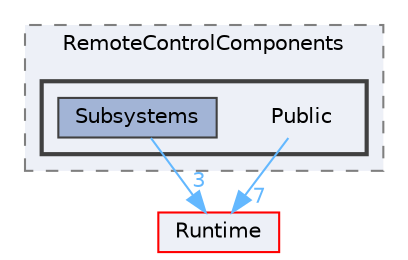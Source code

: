 digraph "Public"
{
 // INTERACTIVE_SVG=YES
 // LATEX_PDF_SIZE
  bgcolor="transparent";
  edge [fontname=Helvetica,fontsize=10,labelfontname=Helvetica,labelfontsize=10];
  node [fontname=Helvetica,fontsize=10,shape=box,height=0.2,width=0.4];
  compound=true
  subgraph clusterdir_ec398dc6ab4fc4205ffb674ae7765335 {
    graph [ bgcolor="#edf0f7", pencolor="grey50", label="RemoteControlComponents", fontname=Helvetica,fontsize=10 style="filled,dashed", URL="dir_ec398dc6ab4fc4205ffb674ae7765335.html",tooltip=""]
  subgraph clusterdir_1d3db0aa2be17a14b81854880ae10827 {
    graph [ bgcolor="#edf0f7", pencolor="grey25", label="", fontname=Helvetica,fontsize=10 style="filled,bold", URL="dir_1d3db0aa2be17a14b81854880ae10827.html",tooltip=""]
    dir_1d3db0aa2be17a14b81854880ae10827 [shape=plaintext, label="Public"];
  dir_25f545475408cf39c34a7c05ed3d2840 [label="Subsystems", fillcolor="#a2b4d6", color="grey25", style="filled", URL="dir_25f545475408cf39c34a7c05ed3d2840.html",tooltip=""];
  }
  }
  dir_7536b172fbd480bfd146a1b1acd6856b [label="Runtime", fillcolor="#edf0f7", color="red", style="filled", URL="dir_7536b172fbd480bfd146a1b1acd6856b.html",tooltip=""];
  dir_1d3db0aa2be17a14b81854880ae10827->dir_7536b172fbd480bfd146a1b1acd6856b [headlabel="7", labeldistance=1.5 headhref="dir_000821_000984.html" href="dir_000821_000984.html" color="steelblue1" fontcolor="steelblue1"];
  dir_25f545475408cf39c34a7c05ed3d2840->dir_7536b172fbd480bfd146a1b1acd6856b [headlabel="3", labeldistance=1.5 headhref="dir_001147_000984.html" href="dir_001147_000984.html" color="steelblue1" fontcolor="steelblue1"];
}
